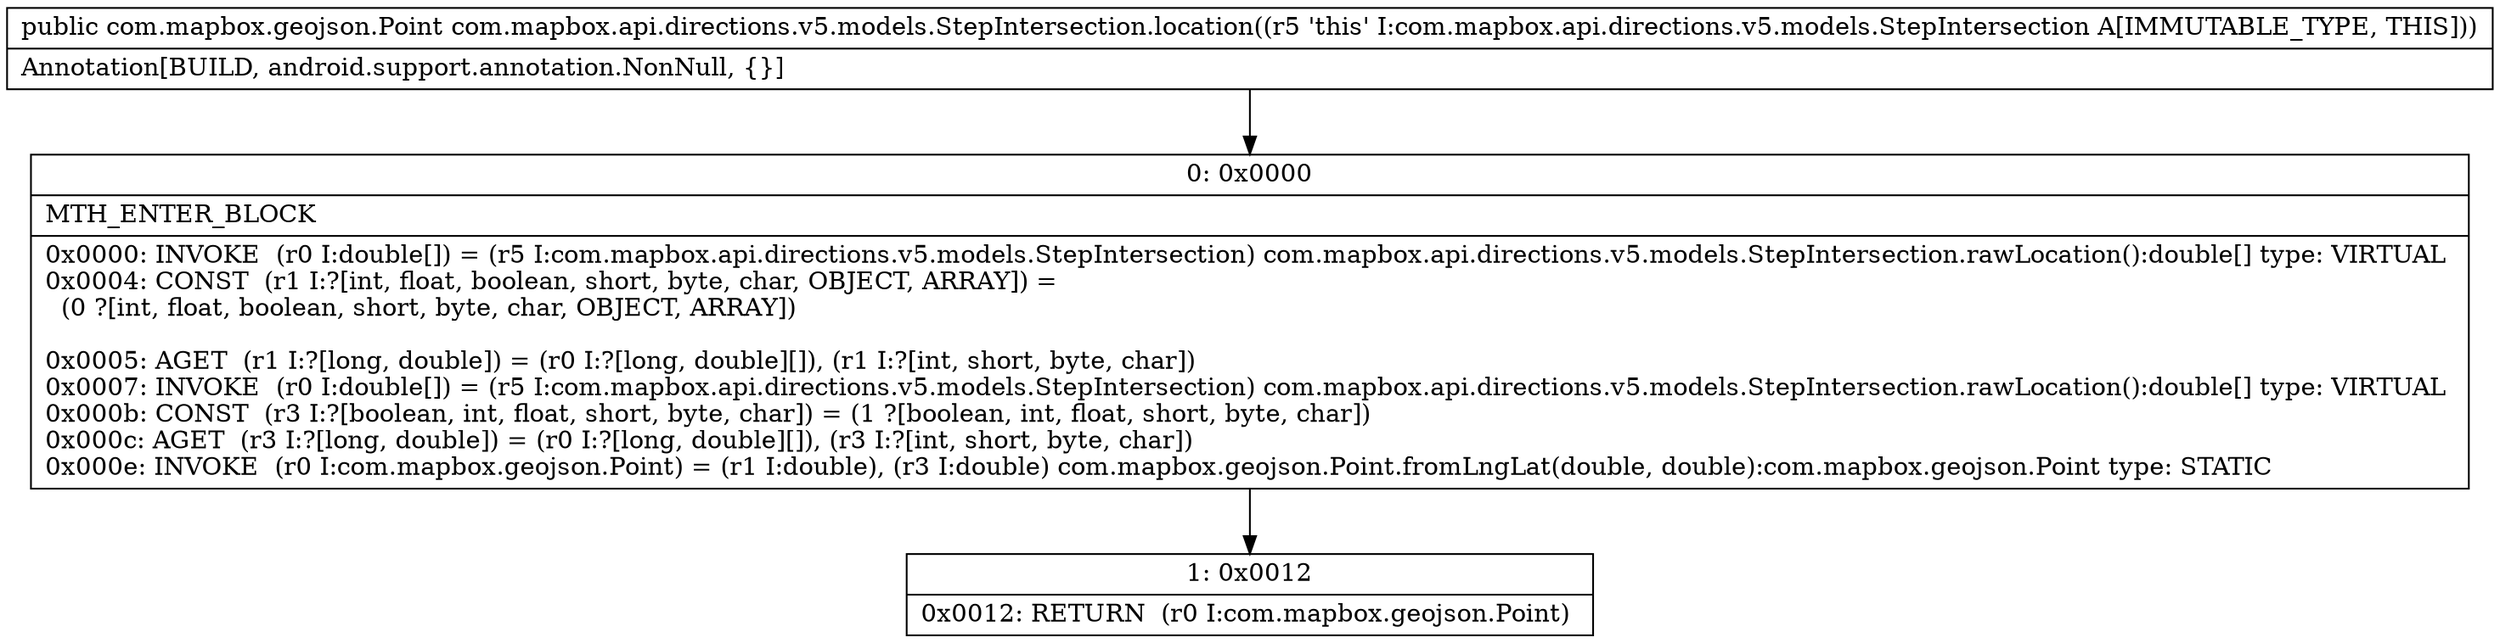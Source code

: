 digraph "CFG forcom.mapbox.api.directions.v5.models.StepIntersection.location()Lcom\/mapbox\/geojson\/Point;" {
Node_0 [shape=record,label="{0\:\ 0x0000|MTH_ENTER_BLOCK\l|0x0000: INVOKE  (r0 I:double[]) = (r5 I:com.mapbox.api.directions.v5.models.StepIntersection) com.mapbox.api.directions.v5.models.StepIntersection.rawLocation():double[] type: VIRTUAL \l0x0004: CONST  (r1 I:?[int, float, boolean, short, byte, char, OBJECT, ARRAY]) = \l  (0 ?[int, float, boolean, short, byte, char, OBJECT, ARRAY])\l \l0x0005: AGET  (r1 I:?[long, double]) = (r0 I:?[long, double][]), (r1 I:?[int, short, byte, char]) \l0x0007: INVOKE  (r0 I:double[]) = (r5 I:com.mapbox.api.directions.v5.models.StepIntersection) com.mapbox.api.directions.v5.models.StepIntersection.rawLocation():double[] type: VIRTUAL \l0x000b: CONST  (r3 I:?[boolean, int, float, short, byte, char]) = (1 ?[boolean, int, float, short, byte, char]) \l0x000c: AGET  (r3 I:?[long, double]) = (r0 I:?[long, double][]), (r3 I:?[int, short, byte, char]) \l0x000e: INVOKE  (r0 I:com.mapbox.geojson.Point) = (r1 I:double), (r3 I:double) com.mapbox.geojson.Point.fromLngLat(double, double):com.mapbox.geojson.Point type: STATIC \l}"];
Node_1 [shape=record,label="{1\:\ 0x0012|0x0012: RETURN  (r0 I:com.mapbox.geojson.Point) \l}"];
MethodNode[shape=record,label="{public com.mapbox.geojson.Point com.mapbox.api.directions.v5.models.StepIntersection.location((r5 'this' I:com.mapbox.api.directions.v5.models.StepIntersection A[IMMUTABLE_TYPE, THIS]))  | Annotation[BUILD, android.support.annotation.NonNull, \{\}]\l}"];
MethodNode -> Node_0;
Node_0 -> Node_1;
}

